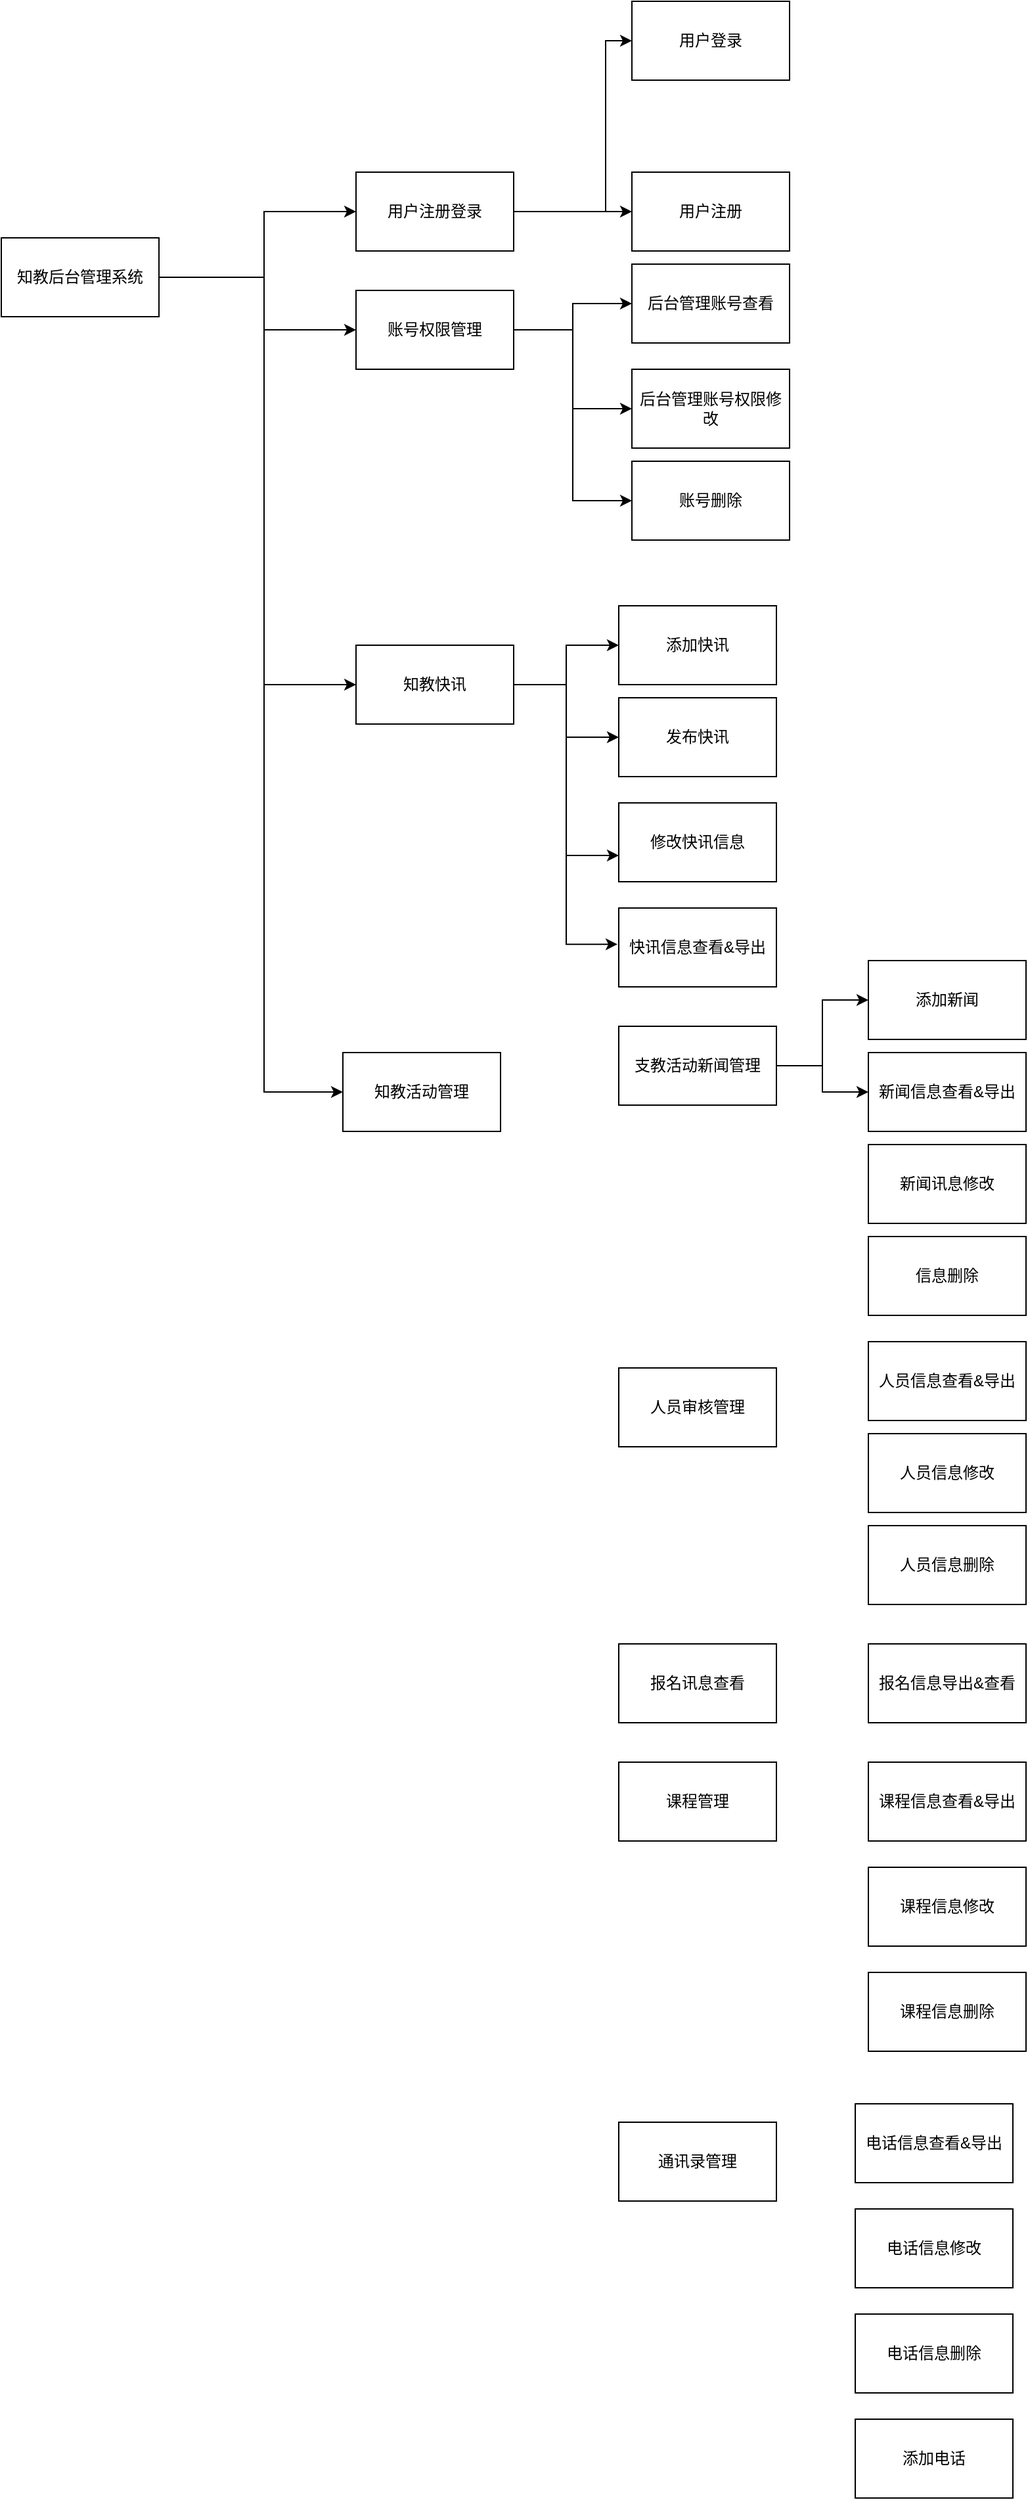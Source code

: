 <mxfile version="20.0.3" type="github">
  <diagram id="j1P6GTm4k-swYUYjeGMA" name="第 1 页">
    <mxGraphModel dx="2370" dy="1310" grid="1" gridSize="10" guides="1" tooltips="1" connect="1" arrows="1" fold="1" page="1" pageScale="1" pageWidth="827" pageHeight="1169" math="0" shadow="0">
      <root>
        <mxCell id="0" />
        <mxCell id="1" parent="0" />
        <mxCell id="4ywA6eQ1ByJGkuEdg-qf-3" value="" style="edgeStyle=orthogonalEdgeStyle;rounded=0;orthogonalLoop=1;jettySize=auto;html=1;" parent="1" source="4ywA6eQ1ByJGkuEdg-qf-1" target="4ywA6eQ1ByJGkuEdg-qf-2" edge="1">
          <mxGeometry relative="1" as="geometry">
            <Array as="points">
              <mxPoint x="210" y="350" />
              <mxPoint x="210" y="300" />
            </Array>
          </mxGeometry>
        </mxCell>
        <mxCell id="4ywA6eQ1ByJGkuEdg-qf-6" value="" style="edgeStyle=orthogonalEdgeStyle;rounded=0;orthogonalLoop=1;jettySize=auto;html=1;" parent="1" source="4ywA6eQ1ByJGkuEdg-qf-1" target="4ywA6eQ1ByJGkuEdg-qf-5" edge="1">
          <mxGeometry relative="1" as="geometry">
            <Array as="points">
              <mxPoint x="210" y="350" />
              <mxPoint x="210" y="390" />
            </Array>
          </mxGeometry>
        </mxCell>
        <mxCell id="4ywA6eQ1ByJGkuEdg-qf-12" value="" style="edgeStyle=orthogonalEdgeStyle;rounded=0;orthogonalLoop=1;jettySize=auto;html=1;" parent="1" source="4ywA6eQ1ByJGkuEdg-qf-1" target="4ywA6eQ1ByJGkuEdg-qf-11" edge="1">
          <mxGeometry relative="1" as="geometry">
            <Array as="points">
              <mxPoint x="210" y="350" />
              <mxPoint x="210" y="660" />
            </Array>
          </mxGeometry>
        </mxCell>
        <mxCell id="4ywA6eQ1ByJGkuEdg-qf-14" value="" style="edgeStyle=orthogonalEdgeStyle;rounded=0;orthogonalLoop=1;jettySize=auto;html=1;" parent="1" source="4ywA6eQ1ByJGkuEdg-qf-1" target="4ywA6eQ1ByJGkuEdg-qf-13" edge="1">
          <mxGeometry relative="1" as="geometry">
            <Array as="points">
              <mxPoint x="210" y="350" />
              <mxPoint x="210" y="970" />
            </Array>
          </mxGeometry>
        </mxCell>
        <mxCell id="4ywA6eQ1ByJGkuEdg-qf-1" value="知教后台管理系统" style="rounded=0;whiteSpace=wrap;html=1;" parent="1" vertex="1">
          <mxGeometry x="10" y="320" width="120" height="60" as="geometry" />
        </mxCell>
        <mxCell id="4ywA6eQ1ByJGkuEdg-qf-16" value="" style="edgeStyle=orthogonalEdgeStyle;rounded=0;orthogonalLoop=1;jettySize=auto;html=1;" parent="1" source="4ywA6eQ1ByJGkuEdg-qf-2" target="4ywA6eQ1ByJGkuEdg-qf-15" edge="1">
          <mxGeometry relative="1" as="geometry">
            <Array as="points">
              <mxPoint x="470" y="300" />
              <mxPoint x="470" y="170" />
            </Array>
          </mxGeometry>
        </mxCell>
        <mxCell id="4ywA6eQ1ByJGkuEdg-qf-18" value="" style="edgeStyle=orthogonalEdgeStyle;rounded=0;orthogonalLoop=1;jettySize=auto;html=1;" parent="1" source="4ywA6eQ1ByJGkuEdg-qf-2" target="4ywA6eQ1ByJGkuEdg-qf-17" edge="1">
          <mxGeometry relative="1" as="geometry" />
        </mxCell>
        <mxCell id="4ywA6eQ1ByJGkuEdg-qf-2" value="用户注册登录" style="whiteSpace=wrap;html=1;rounded=0;" parent="1" vertex="1">
          <mxGeometry x="280" y="270" width="120" height="60" as="geometry" />
        </mxCell>
        <mxCell id="4ywA6eQ1ByJGkuEdg-qf-20" value="" style="edgeStyle=orthogonalEdgeStyle;rounded=0;orthogonalLoop=1;jettySize=auto;html=1;" parent="1" source="4ywA6eQ1ByJGkuEdg-qf-5" target="4ywA6eQ1ByJGkuEdg-qf-19" edge="1">
          <mxGeometry relative="1" as="geometry" />
        </mxCell>
        <mxCell id="4ywA6eQ1ByJGkuEdg-qf-26" value="" style="edgeStyle=orthogonalEdgeStyle;rounded=0;orthogonalLoop=1;jettySize=auto;html=1;" parent="1" source="4ywA6eQ1ByJGkuEdg-qf-5" target="4ywA6eQ1ByJGkuEdg-qf-25" edge="1">
          <mxGeometry relative="1" as="geometry" />
        </mxCell>
        <mxCell id="4ywA6eQ1ByJGkuEdg-qf-31" style="edgeStyle=orthogonalEdgeStyle;rounded=0;orthogonalLoop=1;jettySize=auto;html=1;entryX=0;entryY=0.5;entryDx=0;entryDy=0;" parent="1" source="4ywA6eQ1ByJGkuEdg-qf-5" target="4ywA6eQ1ByJGkuEdg-qf-27" edge="1">
          <mxGeometry relative="1" as="geometry" />
        </mxCell>
        <mxCell id="4ywA6eQ1ByJGkuEdg-qf-5" value="账号权限管理" style="whiteSpace=wrap;html=1;rounded=0;" parent="1" vertex="1">
          <mxGeometry x="280" y="360" width="120" height="60" as="geometry" />
        </mxCell>
        <mxCell id="4ywA6eQ1ByJGkuEdg-qf-33" value="" style="edgeStyle=orthogonalEdgeStyle;rounded=0;orthogonalLoop=1;jettySize=auto;html=1;" parent="1" source="4ywA6eQ1ByJGkuEdg-qf-11" target="4ywA6eQ1ByJGkuEdg-qf-32" edge="1">
          <mxGeometry relative="1" as="geometry" />
        </mxCell>
        <mxCell id="4ywA6eQ1ByJGkuEdg-qf-35" value="" style="edgeStyle=orthogonalEdgeStyle;rounded=0;orthogonalLoop=1;jettySize=auto;html=1;" parent="1" source="4ywA6eQ1ByJGkuEdg-qf-11" target="4ywA6eQ1ByJGkuEdg-qf-34" edge="1">
          <mxGeometry relative="1" as="geometry" />
        </mxCell>
        <mxCell id="4ywA6eQ1ByJGkuEdg-qf-37" value="" style="edgeStyle=orthogonalEdgeStyle;rounded=0;orthogonalLoop=1;jettySize=auto;html=1;" parent="1" source="4ywA6eQ1ByJGkuEdg-qf-11" target="4ywA6eQ1ByJGkuEdg-qf-36" edge="1">
          <mxGeometry relative="1" as="geometry">
            <Array as="points">
              <mxPoint x="440" y="660" />
              <mxPoint x="440" y="790" />
            </Array>
          </mxGeometry>
        </mxCell>
        <mxCell id="4ywA6eQ1ByJGkuEdg-qf-43" style="edgeStyle=orthogonalEdgeStyle;rounded=0;orthogonalLoop=1;jettySize=auto;html=1;entryX=-0.008;entryY=0.46;entryDx=0;entryDy=0;entryPerimeter=0;" parent="1" source="4ywA6eQ1ByJGkuEdg-qf-11" target="4ywA6eQ1ByJGkuEdg-qf-42" edge="1">
          <mxGeometry relative="1" as="geometry" />
        </mxCell>
        <mxCell id="4ywA6eQ1ByJGkuEdg-qf-11" value="知教快讯" style="rounded=0;whiteSpace=wrap;html=1;" parent="1" vertex="1">
          <mxGeometry x="280" y="630" width="120" height="60" as="geometry" />
        </mxCell>
        <mxCell id="4ywA6eQ1ByJGkuEdg-qf-13" value="知教活动管理" style="rounded=0;whiteSpace=wrap;html=1;" parent="1" vertex="1">
          <mxGeometry x="270" y="940" width="120" height="60" as="geometry" />
        </mxCell>
        <mxCell id="4ywA6eQ1ByJGkuEdg-qf-15" value="用户登录" style="whiteSpace=wrap;html=1;rounded=0;" parent="1" vertex="1">
          <mxGeometry x="490" y="140" width="120" height="60" as="geometry" />
        </mxCell>
        <mxCell id="4ywA6eQ1ByJGkuEdg-qf-17" value="用户注册" style="whiteSpace=wrap;html=1;rounded=0;" parent="1" vertex="1">
          <mxGeometry x="490" y="270" width="120" height="60" as="geometry" />
        </mxCell>
        <mxCell id="4ywA6eQ1ByJGkuEdg-qf-19" value="后台管理账号查看" style="whiteSpace=wrap;html=1;rounded=0;" parent="1" vertex="1">
          <mxGeometry x="490" y="340" width="120" height="60" as="geometry" />
        </mxCell>
        <mxCell id="4ywA6eQ1ByJGkuEdg-qf-25" value="后台管理账号权限修改" style="whiteSpace=wrap;html=1;rounded=0;" parent="1" vertex="1">
          <mxGeometry x="490" y="420" width="120" height="60" as="geometry" />
        </mxCell>
        <mxCell id="4ywA6eQ1ByJGkuEdg-qf-27" value="账号删除" style="whiteSpace=wrap;html=1;rounded=0;" parent="1" vertex="1">
          <mxGeometry x="490" y="490" width="120" height="60" as="geometry" />
        </mxCell>
        <mxCell id="4ywA6eQ1ByJGkuEdg-qf-32" value="添加快讯" style="whiteSpace=wrap;html=1;rounded=0;" parent="1" vertex="1">
          <mxGeometry x="480" y="600" width="120" height="60" as="geometry" />
        </mxCell>
        <mxCell id="4ywA6eQ1ByJGkuEdg-qf-34" value="发布快讯" style="whiteSpace=wrap;html=1;rounded=0;" parent="1" vertex="1">
          <mxGeometry x="480" y="670" width="120" height="60" as="geometry" />
        </mxCell>
        <mxCell id="4ywA6eQ1ByJGkuEdg-qf-36" value="修改快讯信息" style="whiteSpace=wrap;html=1;rounded=0;" parent="1" vertex="1">
          <mxGeometry x="480" y="750" width="120" height="60" as="geometry" />
        </mxCell>
        <mxCell id="4ywA6eQ1ByJGkuEdg-qf-42" value="快讯信息查看&amp;amp;导出" style="rounded=0;whiteSpace=wrap;html=1;" parent="1" vertex="1">
          <mxGeometry x="480" y="830" width="120" height="60" as="geometry" />
        </mxCell>
        <mxCell id="4ywA6eQ1ByJGkuEdg-qf-51" value="" style="edgeStyle=orthogonalEdgeStyle;rounded=0;orthogonalLoop=1;jettySize=auto;html=1;" parent="1" source="4ywA6eQ1ByJGkuEdg-qf-44" target="4ywA6eQ1ByJGkuEdg-qf-50" edge="1">
          <mxGeometry relative="1" as="geometry" />
        </mxCell>
        <mxCell id="4ywA6eQ1ByJGkuEdg-qf-53" value="" style="edgeStyle=orthogonalEdgeStyle;rounded=0;orthogonalLoop=1;jettySize=auto;html=1;" parent="1" source="4ywA6eQ1ByJGkuEdg-qf-44" target="4ywA6eQ1ByJGkuEdg-qf-52" edge="1">
          <mxGeometry relative="1" as="geometry" />
        </mxCell>
        <mxCell id="4ywA6eQ1ByJGkuEdg-qf-44" value="支教活动新闻管理" style="rounded=0;whiteSpace=wrap;html=1;" parent="1" vertex="1">
          <mxGeometry x="480" y="920" width="120" height="60" as="geometry" />
        </mxCell>
        <mxCell id="4ywA6eQ1ByJGkuEdg-qf-45" value="人员审核管理" style="rounded=0;whiteSpace=wrap;html=1;" parent="1" vertex="1">
          <mxGeometry x="480" y="1180" width="120" height="60" as="geometry" />
        </mxCell>
        <mxCell id="4ywA6eQ1ByJGkuEdg-qf-46" value="报名讯息查看" style="rounded=0;whiteSpace=wrap;html=1;" parent="1" vertex="1">
          <mxGeometry x="480" y="1390" width="120" height="60" as="geometry" />
        </mxCell>
        <mxCell id="4ywA6eQ1ByJGkuEdg-qf-47" value="课程管理" style="rounded=0;whiteSpace=wrap;html=1;" parent="1" vertex="1">
          <mxGeometry x="480" y="1480" width="120" height="60" as="geometry" />
        </mxCell>
        <mxCell id="4ywA6eQ1ByJGkuEdg-qf-48" value="通讯录管理" style="rounded=0;whiteSpace=wrap;html=1;" parent="1" vertex="1">
          <mxGeometry x="480" y="1754" width="120" height="60" as="geometry" />
        </mxCell>
        <mxCell id="4ywA6eQ1ByJGkuEdg-qf-50" value="添加新闻" style="rounded=0;whiteSpace=wrap;html=1;" parent="1" vertex="1">
          <mxGeometry x="670" y="870" width="120" height="60" as="geometry" />
        </mxCell>
        <mxCell id="4ywA6eQ1ByJGkuEdg-qf-52" value="新闻信息查看&amp;amp;导出" style="rounded=0;whiteSpace=wrap;html=1;" parent="1" vertex="1">
          <mxGeometry x="670" y="940" width="120" height="60" as="geometry" />
        </mxCell>
        <mxCell id="4ywA6eQ1ByJGkuEdg-qf-55" value="新闻讯息修改" style="rounded=0;whiteSpace=wrap;html=1;" parent="1" vertex="1">
          <mxGeometry x="670" y="1010" width="120" height="60" as="geometry" />
        </mxCell>
        <mxCell id="4ywA6eQ1ByJGkuEdg-qf-57" value="信息删除" style="rounded=0;whiteSpace=wrap;html=1;" parent="1" vertex="1">
          <mxGeometry x="670" y="1080" width="120" height="60" as="geometry" />
        </mxCell>
        <mxCell id="0iSuVb1UGKF_RNqRMPnt-1" value="人员信息查看&amp;amp;导出" style="rounded=0;whiteSpace=wrap;html=1;" vertex="1" parent="1">
          <mxGeometry x="670" y="1160" width="120" height="60" as="geometry" />
        </mxCell>
        <mxCell id="0iSuVb1UGKF_RNqRMPnt-2" value="人员信息修改" style="rounded=0;whiteSpace=wrap;html=1;" vertex="1" parent="1">
          <mxGeometry x="670" y="1230" width="120" height="60" as="geometry" />
        </mxCell>
        <mxCell id="0iSuVb1UGKF_RNqRMPnt-3" value="人员信息删除" style="rounded=0;whiteSpace=wrap;html=1;" vertex="1" parent="1">
          <mxGeometry x="670" y="1300" width="120" height="60" as="geometry" />
        </mxCell>
        <mxCell id="0iSuVb1UGKF_RNqRMPnt-4" value="报名信息导出&amp;amp;查看" style="rounded=0;whiteSpace=wrap;html=1;" vertex="1" parent="1">
          <mxGeometry x="670" y="1390" width="120" height="60" as="geometry" />
        </mxCell>
        <mxCell id="0iSuVb1UGKF_RNqRMPnt-5" value="课程信息修改" style="rounded=0;whiteSpace=wrap;html=1;" vertex="1" parent="1">
          <mxGeometry x="670" y="1560" width="120" height="60" as="geometry" />
        </mxCell>
        <mxCell id="0iSuVb1UGKF_RNqRMPnt-6" value="课程信息查看&amp;amp;导出" style="rounded=0;whiteSpace=wrap;html=1;" vertex="1" parent="1">
          <mxGeometry x="670" y="1480" width="120" height="60" as="geometry" />
        </mxCell>
        <mxCell id="0iSuVb1UGKF_RNqRMPnt-7" value="课程信息删除" style="rounded=0;whiteSpace=wrap;html=1;" vertex="1" parent="1">
          <mxGeometry x="670" y="1640" width="120" height="60" as="geometry" />
        </mxCell>
        <mxCell id="0iSuVb1UGKF_RNqRMPnt-8" value="电话信息修改" style="rounded=0;whiteSpace=wrap;html=1;" vertex="1" parent="1">
          <mxGeometry x="660" y="1820" width="120" height="60" as="geometry" />
        </mxCell>
        <mxCell id="0iSuVb1UGKF_RNqRMPnt-9" value="电话信息查看&amp;amp;导出" style="rounded=0;whiteSpace=wrap;html=1;" vertex="1" parent="1">
          <mxGeometry x="660" y="1740" width="120" height="60" as="geometry" />
        </mxCell>
        <mxCell id="0iSuVb1UGKF_RNqRMPnt-10" value="电话信息删除" style="rounded=0;whiteSpace=wrap;html=1;" vertex="1" parent="1">
          <mxGeometry x="660" y="1900" width="120" height="60" as="geometry" />
        </mxCell>
        <mxCell id="0iSuVb1UGKF_RNqRMPnt-11" value="添加电话" style="rounded=0;whiteSpace=wrap;html=1;" vertex="1" parent="1">
          <mxGeometry x="660" y="1980" width="120" height="60" as="geometry" />
        </mxCell>
      </root>
    </mxGraphModel>
  </diagram>
</mxfile>
